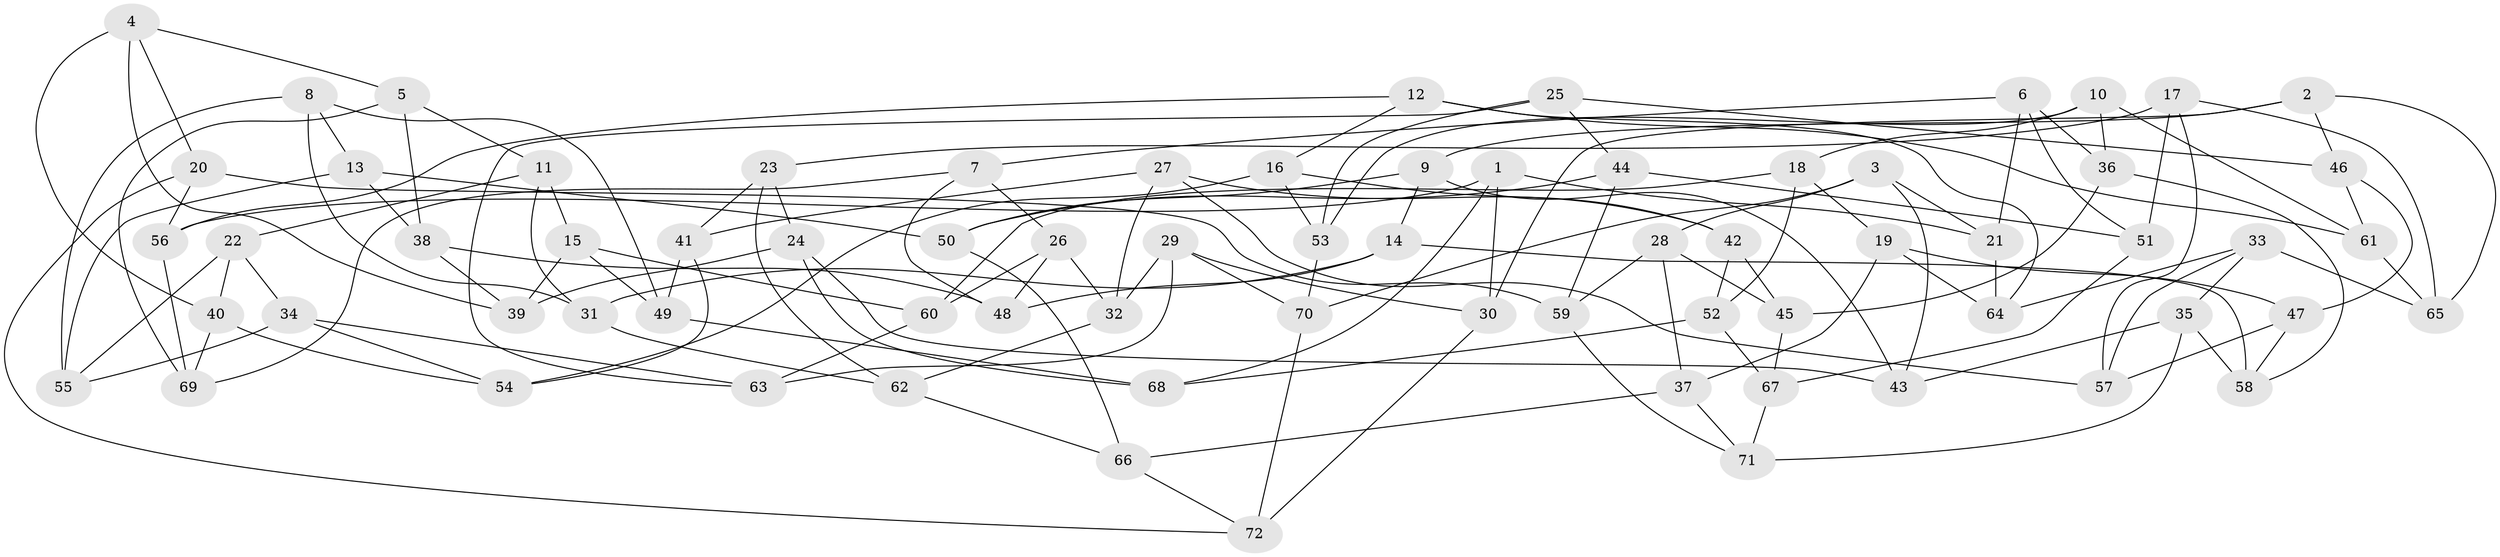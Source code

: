 // coarse degree distribution, {7: 0.20689655172413793, 5: 0.06896551724137931, 4: 0.3793103448275862, 8: 0.06896551724137931, 10: 0.06896551724137931, 6: 0.06896551724137931, 9: 0.034482758620689655, 3: 0.10344827586206896}
// Generated by graph-tools (version 1.1) at 2025/53/03/04/25 22:53:33]
// undirected, 72 vertices, 144 edges
graph export_dot {
  node [color=gray90,style=filled];
  1;
  2;
  3;
  4;
  5;
  6;
  7;
  8;
  9;
  10;
  11;
  12;
  13;
  14;
  15;
  16;
  17;
  18;
  19;
  20;
  21;
  22;
  23;
  24;
  25;
  26;
  27;
  28;
  29;
  30;
  31;
  32;
  33;
  34;
  35;
  36;
  37;
  38;
  39;
  40;
  41;
  42;
  43;
  44;
  45;
  46;
  47;
  48;
  49;
  50;
  51;
  52;
  53;
  54;
  55;
  56;
  57;
  58;
  59;
  60;
  61;
  62;
  63;
  64;
  65;
  66;
  67;
  68;
  69;
  70;
  71;
  72;
  1 -- 56;
  1 -- 21;
  1 -- 68;
  1 -- 30;
  2 -- 46;
  2 -- 65;
  2 -- 9;
  2 -- 30;
  3 -- 43;
  3 -- 70;
  3 -- 28;
  3 -- 21;
  4 -- 39;
  4 -- 20;
  4 -- 5;
  4 -- 40;
  5 -- 38;
  5 -- 11;
  5 -- 69;
  6 -- 7;
  6 -- 21;
  6 -- 51;
  6 -- 36;
  7 -- 48;
  7 -- 69;
  7 -- 26;
  8 -- 55;
  8 -- 13;
  8 -- 31;
  8 -- 49;
  9 -- 43;
  9 -- 14;
  9 -- 50;
  10 -- 61;
  10 -- 18;
  10 -- 53;
  10 -- 36;
  11 -- 31;
  11 -- 15;
  11 -- 22;
  12 -- 61;
  12 -- 56;
  12 -- 64;
  12 -- 16;
  13 -- 50;
  13 -- 38;
  13 -- 55;
  14 -- 48;
  14 -- 31;
  14 -- 58;
  15 -- 39;
  15 -- 49;
  15 -- 60;
  16 -- 53;
  16 -- 42;
  16 -- 54;
  17 -- 65;
  17 -- 51;
  17 -- 57;
  17 -- 23;
  18 -- 52;
  18 -- 19;
  18 -- 60;
  19 -- 47;
  19 -- 64;
  19 -- 37;
  20 -- 72;
  20 -- 59;
  20 -- 56;
  21 -- 64;
  22 -- 55;
  22 -- 34;
  22 -- 40;
  23 -- 24;
  23 -- 41;
  23 -- 62;
  24 -- 68;
  24 -- 39;
  24 -- 43;
  25 -- 63;
  25 -- 46;
  25 -- 53;
  25 -- 44;
  26 -- 48;
  26 -- 60;
  26 -- 32;
  27 -- 57;
  27 -- 42;
  27 -- 41;
  27 -- 32;
  28 -- 45;
  28 -- 37;
  28 -- 59;
  29 -- 63;
  29 -- 30;
  29 -- 32;
  29 -- 70;
  30 -- 72;
  31 -- 62;
  32 -- 62;
  33 -- 64;
  33 -- 65;
  33 -- 35;
  33 -- 57;
  34 -- 55;
  34 -- 63;
  34 -- 54;
  35 -- 71;
  35 -- 43;
  35 -- 58;
  36 -- 45;
  36 -- 58;
  37 -- 66;
  37 -- 71;
  38 -- 39;
  38 -- 48;
  40 -- 54;
  40 -- 69;
  41 -- 54;
  41 -- 49;
  42 -- 45;
  42 -- 52;
  44 -- 51;
  44 -- 59;
  44 -- 50;
  45 -- 67;
  46 -- 61;
  46 -- 47;
  47 -- 57;
  47 -- 58;
  49 -- 68;
  50 -- 66;
  51 -- 67;
  52 -- 67;
  52 -- 68;
  53 -- 70;
  56 -- 69;
  59 -- 71;
  60 -- 63;
  61 -- 65;
  62 -- 66;
  66 -- 72;
  67 -- 71;
  70 -- 72;
}
